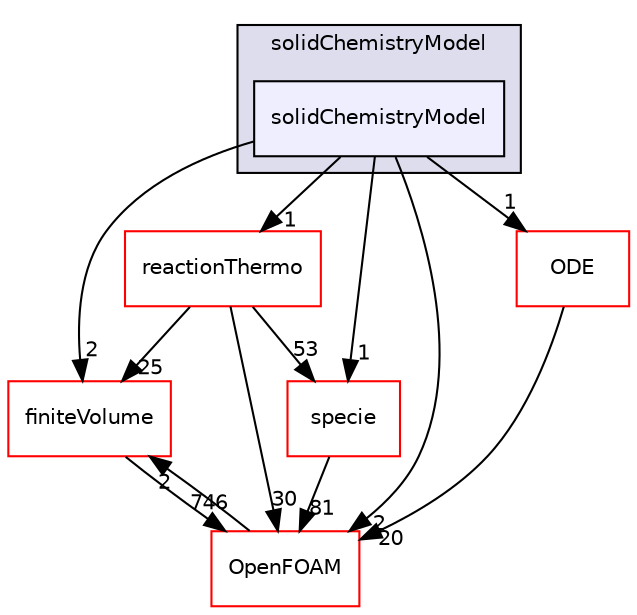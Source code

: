 digraph "src/thermophysicalModels/solidChemistryModel/solidChemistryModel" {
  bgcolor=transparent;
  compound=true
  node [ fontsize="10", fontname="Helvetica"];
  edge [ labelfontsize="10", labelfontname="Helvetica"];
  subgraph clusterdir_6622b42c5fca67ec351904da985070b7 {
    graph [ bgcolor="#ddddee", pencolor="black", label="solidChemistryModel" fontname="Helvetica", fontsize="10", URL="dir_6622b42c5fca67ec351904da985070b7.html"]
  dir_be72a3d27c1f07729830935c3335269d [shape=box, label="solidChemistryModel", style="filled", fillcolor="#eeeeff", pencolor="black", URL="dir_be72a3d27c1f07729830935c3335269d.html"];
  }
  dir_9bd15774b555cf7259a6fa18f99fe99b [shape=box label="finiteVolume" color="red" URL="dir_9bd15774b555cf7259a6fa18f99fe99b.html"];
  dir_5c4bf53b114f4c9237cd4ef0431fc9bd [shape=box label="specie" color="red" URL="dir_5c4bf53b114f4c9237cd4ef0431fc9bd.html"];
  dir_c5473ff19b20e6ec4dfe5c310b3778a8 [shape=box label="OpenFOAM" color="red" URL="dir_c5473ff19b20e6ec4dfe5c310b3778a8.html"];
  dir_87c7a4a86ffb283740ec390ea55551cb [shape=box label="reactionThermo" color="red" URL="dir_87c7a4a86ffb283740ec390ea55551cb.html"];
  dir_e47b7a1cb0d621da2e060462b00c1c76 [shape=box label="ODE" color="red" URL="dir_e47b7a1cb0d621da2e060462b00c1c76.html"];
  dir_9bd15774b555cf7259a6fa18f99fe99b->dir_c5473ff19b20e6ec4dfe5c310b3778a8 [headlabel="746", labeldistance=1.5 headhref="dir_000897_001897.html"];
  dir_5c4bf53b114f4c9237cd4ef0431fc9bd->dir_c5473ff19b20e6ec4dfe5c310b3778a8 [headlabel="81", labeldistance=1.5 headhref="dir_001242_001897.html"];
  dir_be72a3d27c1f07729830935c3335269d->dir_9bd15774b555cf7259a6fa18f99fe99b [headlabel="2", labeldistance=1.5 headhref="dir_002917_000897.html"];
  dir_be72a3d27c1f07729830935c3335269d->dir_5c4bf53b114f4c9237cd4ef0431fc9bd [headlabel="1", labeldistance=1.5 headhref="dir_002917_001242.html"];
  dir_be72a3d27c1f07729830935c3335269d->dir_c5473ff19b20e6ec4dfe5c310b3778a8 [headlabel="2", labeldistance=1.5 headhref="dir_002917_001897.html"];
  dir_be72a3d27c1f07729830935c3335269d->dir_87c7a4a86ffb283740ec390ea55551cb [headlabel="1", labeldistance=1.5 headhref="dir_002917_002886.html"];
  dir_be72a3d27c1f07729830935c3335269d->dir_e47b7a1cb0d621da2e060462b00c1c76 [headlabel="1", labeldistance=1.5 headhref="dir_002917_001455.html"];
  dir_c5473ff19b20e6ec4dfe5c310b3778a8->dir_9bd15774b555cf7259a6fa18f99fe99b [headlabel="2", labeldistance=1.5 headhref="dir_001897_000897.html"];
  dir_87c7a4a86ffb283740ec390ea55551cb->dir_9bd15774b555cf7259a6fa18f99fe99b [headlabel="25", labeldistance=1.5 headhref="dir_002886_000897.html"];
  dir_87c7a4a86ffb283740ec390ea55551cb->dir_5c4bf53b114f4c9237cd4ef0431fc9bd [headlabel="53", labeldistance=1.5 headhref="dir_002886_001242.html"];
  dir_87c7a4a86ffb283740ec390ea55551cb->dir_c5473ff19b20e6ec4dfe5c310b3778a8 [headlabel="30", labeldistance=1.5 headhref="dir_002886_001897.html"];
  dir_e47b7a1cb0d621da2e060462b00c1c76->dir_c5473ff19b20e6ec4dfe5c310b3778a8 [headlabel="20", labeldistance=1.5 headhref="dir_001455_001897.html"];
}
